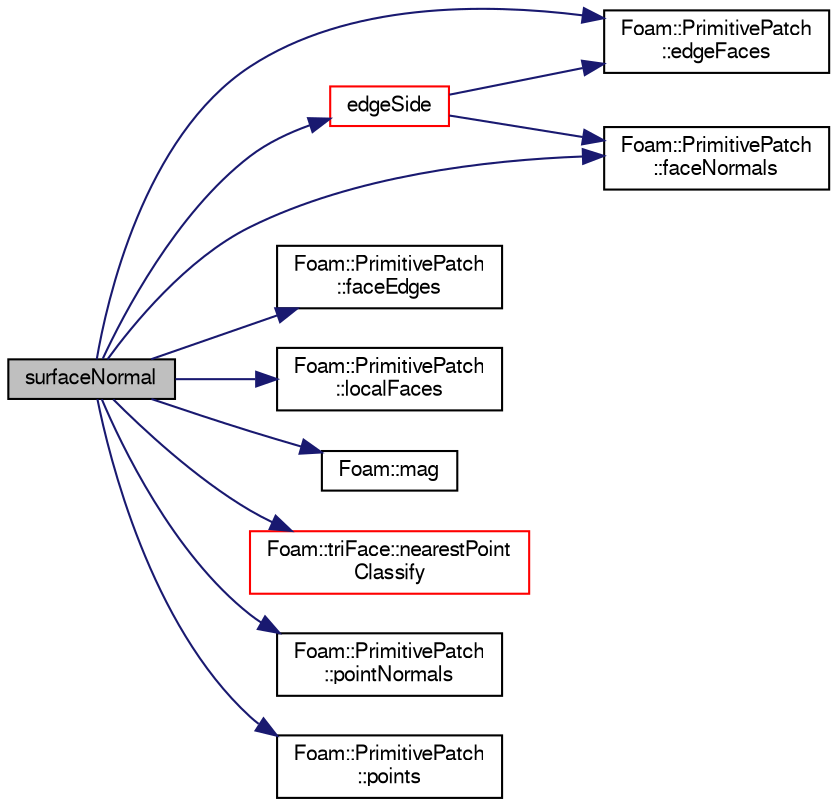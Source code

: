 digraph "surfaceNormal"
{
  bgcolor="transparent";
  edge [fontname="FreeSans",fontsize="10",labelfontname="FreeSans",labelfontsize="10"];
  node [fontname="FreeSans",fontsize="10",shape=record];
  rankdir="LR";
  Node2471 [label="surfaceNormal",height=0.2,width=0.4,color="black", fillcolor="grey75", style="filled", fontcolor="black"];
  Node2471 -> Node2472 [color="midnightblue",fontsize="10",style="solid",fontname="FreeSans"];
  Node2472 [label="Foam::PrimitivePatch\l::edgeFaces",height=0.2,width=0.4,color="black",URL="$a27538.html#ad38ecd2902727a890ebd437731c271c8",tooltip="Return edge-face addressing. "];
  Node2471 -> Node2473 [color="midnightblue",fontsize="10",style="solid",fontname="FreeSans"];
  Node2473 [label="edgeSide",height=0.2,width=0.4,color="red",URL="$a25538.html#adca72845b60fd86c4bae9917d9eb8350",tooltip="if nearest point is on edgeI, determine on which side of surface "];
  Node2473 -> Node2472 [color="midnightblue",fontsize="10",style="solid",fontname="FreeSans"];
  Node2473 -> Node2475 [color="midnightblue",fontsize="10",style="solid",fontname="FreeSans"];
  Node2475 [label="Foam::PrimitivePatch\l::faceNormals",height=0.2,width=0.4,color="black",URL="$a27538.html#ad96a54bba336ea57f59f0da350d3c265",tooltip="Return face normals for patch. "];
  Node2471 -> Node2485 [color="midnightblue",fontsize="10",style="solid",fontname="FreeSans"];
  Node2485 [label="Foam::PrimitivePatch\l::faceEdges",height=0.2,width=0.4,color="black",URL="$a27538.html#adbfcf489a527a07c33d684834faace79",tooltip="Return face-edge addressing. "];
  Node2471 -> Node2475 [color="midnightblue",fontsize="10",style="solid",fontname="FreeSans"];
  Node2471 -> Node2486 [color="midnightblue",fontsize="10",style="solid",fontname="FreeSans"];
  Node2486 [label="Foam::PrimitivePatch\l::localFaces",height=0.2,width=0.4,color="black",URL="$a27538.html#aa4bd29e9c9de3d53e26aa2bf2e803c60",tooltip="Return patch faces addressing into local point list. "];
  Node2471 -> Node2480 [color="midnightblue",fontsize="10",style="solid",fontname="FreeSans"];
  Node2480 [label="Foam::mag",height=0.2,width=0.4,color="black",URL="$a21124.html#a929da2a3fdcf3dacbbe0487d3a330dae"];
  Node2471 -> Node2478 [color="midnightblue",fontsize="10",style="solid",fontname="FreeSans"];
  Node2478 [label="Foam::triFace::nearestPoint\lClassify",height=0.2,width=0.4,color="red",URL="$a27234.html#a94aa7d4e98f5642842fb33f26888524f",tooltip="Return nearest point to face and classify it: "];
  Node2471 -> Node2884 [color="midnightblue",fontsize="10",style="solid",fontname="FreeSans"];
  Node2884 [label="Foam::PrimitivePatch\l::pointNormals",height=0.2,width=0.4,color="black",URL="$a27538.html#a46bfb38a95e334058a19c3d37c3ed070",tooltip="Return point normals for patch. "];
  Node2471 -> Node2477 [color="midnightblue",fontsize="10",style="solid",fontname="FreeSans"];
  Node2477 [label="Foam::PrimitivePatch\l::points",height=0.2,width=0.4,color="black",URL="$a27538.html#aa3c7d968f31c88780c663876f64ef6a6",tooltip="Return reference to global points. "];
}
